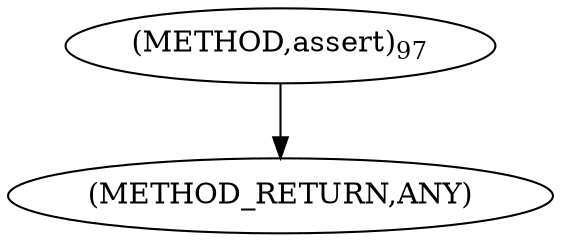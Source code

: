 digraph "assert" {  
"100108" [label = <(METHOD,assert)<SUB>97</SUB>> ]
"100109" [label = <(METHOD_RETURN,ANY)> ]
  "100108" -> "100109" 
}
